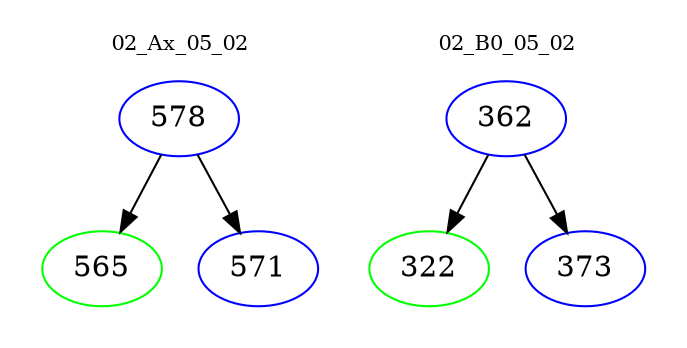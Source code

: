 digraph{
subgraph cluster_0 {
color = white
label = "02_Ax_05_02";
fontsize=10;
T0_578 [label="578", color="blue"]
T0_578 -> T0_565 [color="black"]
T0_565 [label="565", color="green"]
T0_578 -> T0_571 [color="black"]
T0_571 [label="571", color="blue"]
}
subgraph cluster_1 {
color = white
label = "02_B0_05_02";
fontsize=10;
T1_362 [label="362", color="blue"]
T1_362 -> T1_322 [color="black"]
T1_322 [label="322", color="green"]
T1_362 -> T1_373 [color="black"]
T1_373 [label="373", color="blue"]
}
}
